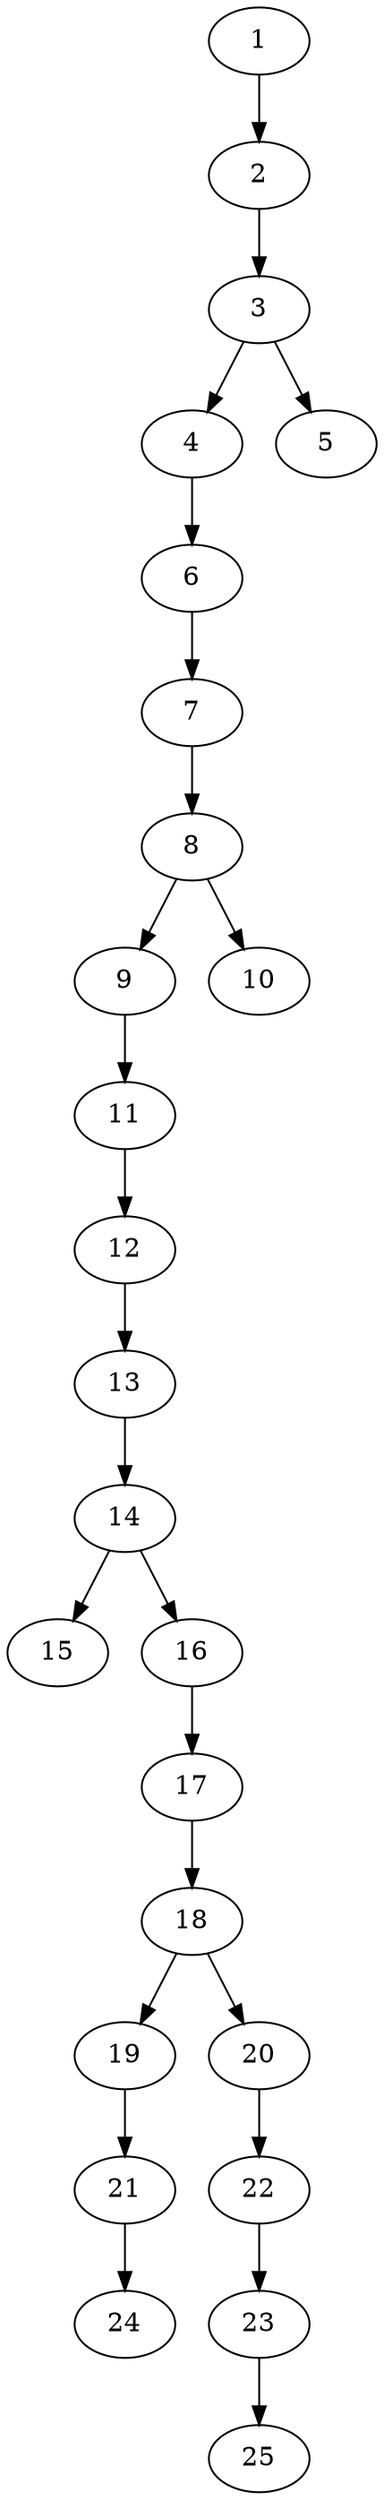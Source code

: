 // DAG automatically generated by daggen at Thu Oct  3 14:00:39 2019
// ./daggen --dot -n 25 --ccr 0.3 --fat 0.3 --regular 0.7 --density 0.5 --mindata 5242880 --maxdata 52428800 
digraph G {
  1 [size="161771520", alpha="0.01", expect_size="48531456"] 
  1 -> 2 [size ="48531456"]
  2 [size="134918827", alpha="0.06", expect_size="40475648"] 
  2 -> 3 [size ="40475648"]
  3 [size="106717867", alpha="0.08", expect_size="32015360"] 
  3 -> 4 [size ="32015360"]
  3 -> 5 [size ="32015360"]
  4 [size="26265600", alpha="0.12", expect_size="7879680"] 
  4 -> 6 [size ="7879680"]
  5 [size="49664000", alpha="0.00", expect_size="14899200"] 
  6 [size="145541120", alpha="0.01", expect_size="43662336"] 
  6 -> 7 [size ="43662336"]
  7 [size="36577280", alpha="0.09", expect_size="10973184"] 
  7 -> 8 [size ="10973184"]
  8 [size="93313707", alpha="0.12", expect_size="27994112"] 
  8 -> 9 [size ="27994112"]
  8 -> 10 [size ="27994112"]
  9 [size="28494507", alpha="0.02", expect_size="8548352"] 
  9 -> 11 [size ="8548352"]
  10 [size="117418667", alpha="0.12", expect_size="35225600"] 
  11 [size="88698880", alpha="0.07", expect_size="26609664"] 
  11 -> 12 [size ="26609664"]
  12 [size="100215467", alpha="0.16", expect_size="30064640"] 
  12 -> 13 [size ="30064640"]
  13 [size="150347093", alpha="0.11", expect_size="45104128"] 
  13 -> 14 [size ="45104128"]
  14 [size="56623787", alpha="0.17", expect_size="16987136"] 
  14 -> 15 [size ="16987136"]
  14 -> 16 [size ="16987136"]
  15 [size="149899947", alpha="0.07", expect_size="44969984"] 
  16 [size="151866027", alpha="0.06", expect_size="45559808"] 
  16 -> 17 [size ="45559808"]
  17 [size="163287040", alpha="0.16", expect_size="48986112"] 
  17 -> 18 [size ="48986112"]
  18 [size="79264427", alpha="0.06", expect_size="23779328"] 
  18 -> 19 [size ="23779328"]
  18 -> 20 [size ="23779328"]
  19 [size="174428160", alpha="0.06", expect_size="52328448"] 
  19 -> 21 [size ="52328448"]
  20 [size="30532267", alpha="0.02", expect_size="9159680"] 
  20 -> 22 [size ="9159680"]
  21 [size="122695680", alpha="0.16", expect_size="36808704"] 
  21 -> 24 [size ="36808704"]
  22 [size="17718613", alpha="0.05", expect_size="5315584"] 
  22 -> 23 [size ="5315584"]
  23 [size="147438933", alpha="0.06", expect_size="44231680"] 
  23 -> 25 [size ="44231680"]
  24 [size="75789653", alpha="0.07", expect_size="22736896"] 
  25 [size="53995520", alpha="0.13", expect_size="16198656"] 
}
